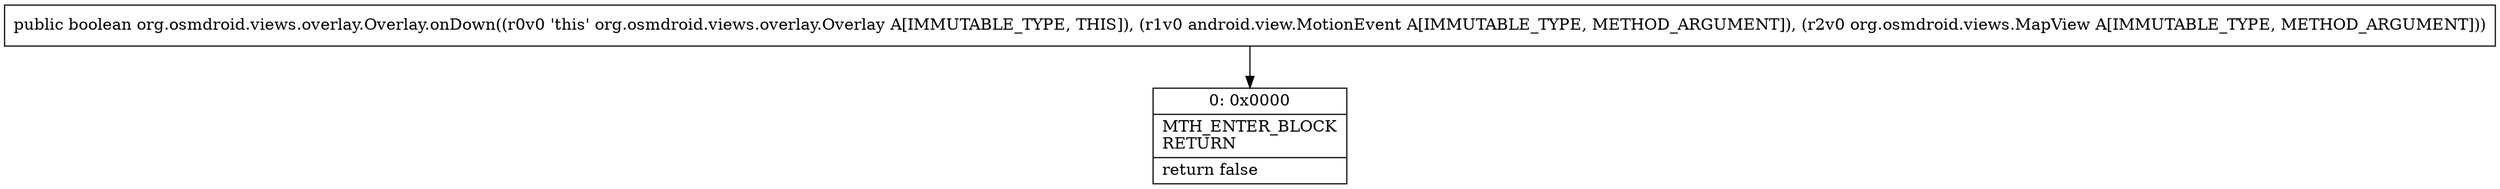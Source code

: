 digraph "CFG fororg.osmdroid.views.overlay.Overlay.onDown(Landroid\/view\/MotionEvent;Lorg\/osmdroid\/views\/MapView;)Z" {
Node_0 [shape=record,label="{0\:\ 0x0000|MTH_ENTER_BLOCK\lRETURN\l|return false\l}"];
MethodNode[shape=record,label="{public boolean org.osmdroid.views.overlay.Overlay.onDown((r0v0 'this' org.osmdroid.views.overlay.Overlay A[IMMUTABLE_TYPE, THIS]), (r1v0 android.view.MotionEvent A[IMMUTABLE_TYPE, METHOD_ARGUMENT]), (r2v0 org.osmdroid.views.MapView A[IMMUTABLE_TYPE, METHOD_ARGUMENT])) }"];
MethodNode -> Node_0;
}

